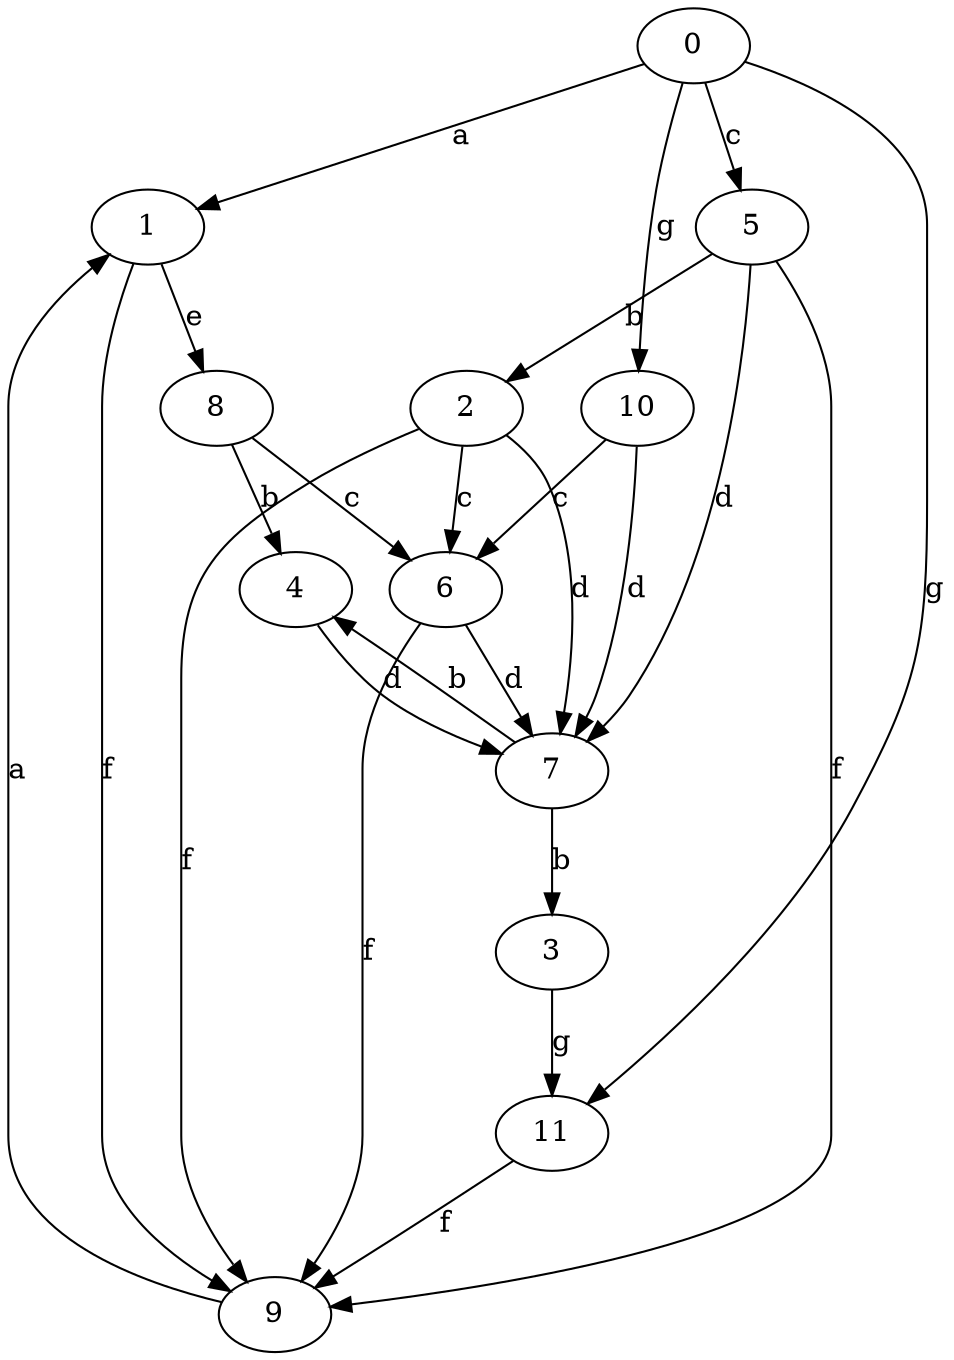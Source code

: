 strict digraph  {
0;
1;
2;
3;
4;
5;
6;
7;
8;
9;
10;
11;
0 -> 1  [label=a];
0 -> 5  [label=c];
0 -> 10  [label=g];
0 -> 11  [label=g];
1 -> 8  [label=e];
1 -> 9  [label=f];
2 -> 6  [label=c];
2 -> 7  [label=d];
2 -> 9  [label=f];
3 -> 11  [label=g];
4 -> 7  [label=d];
5 -> 2  [label=b];
5 -> 7  [label=d];
5 -> 9  [label=f];
6 -> 7  [label=d];
6 -> 9  [label=f];
7 -> 3  [label=b];
7 -> 4  [label=b];
8 -> 4  [label=b];
8 -> 6  [label=c];
9 -> 1  [label=a];
10 -> 6  [label=c];
10 -> 7  [label=d];
11 -> 9  [label=f];
}
